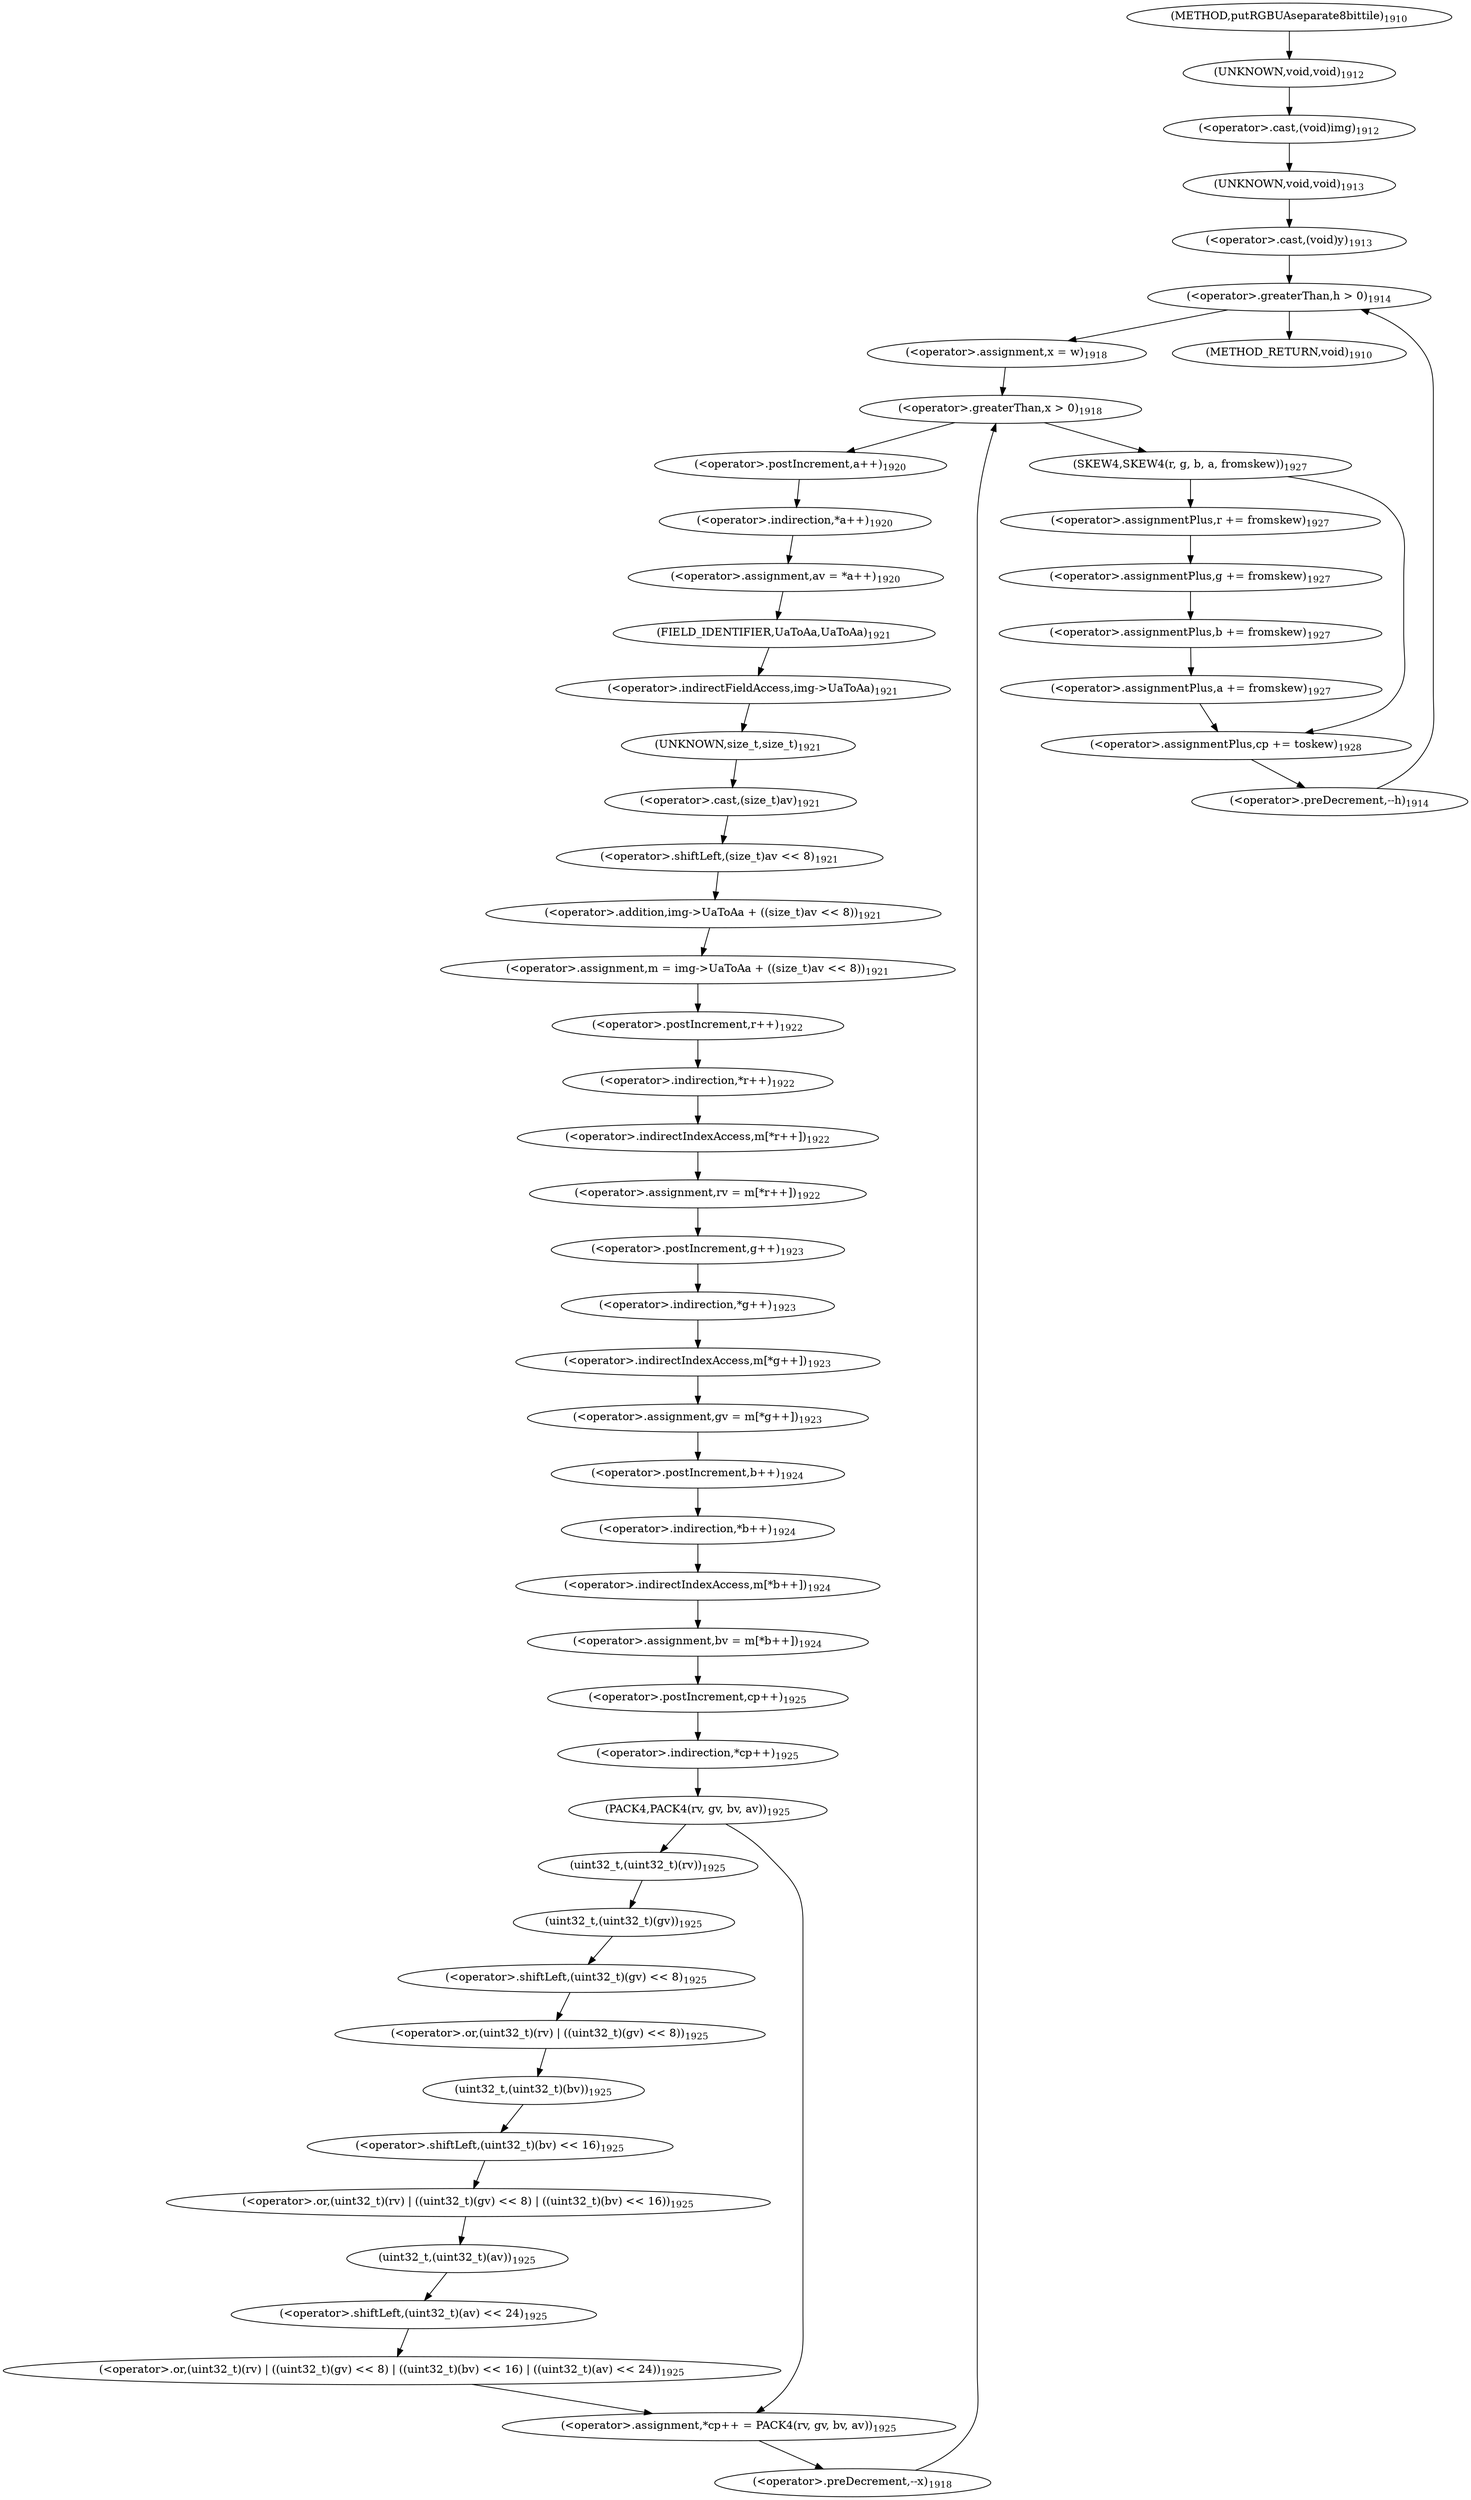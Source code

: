 digraph "putRGBUAseparate8bittile" {  
"54521" [label = <(&lt;operator&gt;.cast,(void)img)<SUB>1912</SUB>> ]
"54524" [label = <(&lt;operator&gt;.cast,(void)y)<SUB>1913</SUB>> ]
"54522" [label = <(UNKNOWN,void,void)<SUB>1912</SUB>> ]
"54525" [label = <(UNKNOWN,void,void)<SUB>1913</SUB>> ]
"54529" [label = <(&lt;operator&gt;.greaterThan,h &gt; 0)<SUB>1914</SUB>> ]
"54532" [label = <(&lt;operator&gt;.preDecrement,--h)<SUB>1914</SUB>> ]
"54615" [label = <(SKEW4,SKEW4(r, g, b, a, fromskew))<SUB>1927</SUB>> ]
"54635" [label = <(&lt;operator&gt;.assignmentPlus,cp += toskew)<SUB>1928</SUB>> ]
"54545" [label = <(&lt;operator&gt;.greaterThan,x &gt; 0)<SUB>1918</SUB>> ]
"54548" [label = <(&lt;operator&gt;.preDecrement,--x)<SUB>1918</SUB>> ]
"54542" [label = <(&lt;operator&gt;.assignment,x = w)<SUB>1918</SUB>> ]
"54551" [label = <(&lt;operator&gt;.assignment,av = *a++)<SUB>1920</SUB>> ]
"54556" [label = <(&lt;operator&gt;.assignment,m = img-&gt;UaToAa + ((size_t)av &lt;&lt; 8))<SUB>1921</SUB>> ]
"54567" [label = <(&lt;operator&gt;.assignment,rv = m[*r++])<SUB>1922</SUB>> ]
"54574" [label = <(&lt;operator&gt;.assignment,gv = m[*g++])<SUB>1923</SUB>> ]
"54581" [label = <(&lt;operator&gt;.assignment,bv = m[*b++])<SUB>1924</SUB>> ]
"54588" [label = <(&lt;operator&gt;.assignment,*cp++ = PACK4(rv, gv, bv, av))<SUB>1925</SUB>> ]
"54553" [label = <(&lt;operator&gt;.indirection,*a++)<SUB>1920</SUB>> ]
"54558" [label = <(&lt;operator&gt;.addition,img-&gt;UaToAa + ((size_t)av &lt;&lt; 8))<SUB>1921</SUB>> ]
"54569" [label = <(&lt;operator&gt;.indirectIndexAccess,m[*r++])<SUB>1922</SUB>> ]
"54576" [label = <(&lt;operator&gt;.indirectIndexAccess,m[*g++])<SUB>1923</SUB>> ]
"54583" [label = <(&lt;operator&gt;.indirectIndexAccess,m[*b++])<SUB>1924</SUB>> ]
"54589" [label = <(&lt;operator&gt;.indirection,*cp++)<SUB>1925</SUB>> ]
"54592" [label = <(PACK4,PACK4(rv, gv, bv, av))<SUB>1925</SUB>> ]
"54623" [label = <(&lt;operator&gt;.assignmentPlus,r += fromskew)<SUB>1927</SUB>> ]
"54626" [label = <(&lt;operator&gt;.assignmentPlus,g += fromskew)<SUB>1927</SUB>> ]
"54629" [label = <(&lt;operator&gt;.assignmentPlus,b += fromskew)<SUB>1927</SUB>> ]
"54632" [label = <(&lt;operator&gt;.assignmentPlus,a += fromskew)<SUB>1927</SUB>> ]
"54554" [label = <(&lt;operator&gt;.postIncrement,a++)<SUB>1920</SUB>> ]
"54559" [label = <(&lt;operator&gt;.indirectFieldAccess,img-&gt;UaToAa)<SUB>1921</SUB>> ]
"54562" [label = <(&lt;operator&gt;.shiftLeft,(size_t)av &lt;&lt; 8)<SUB>1921</SUB>> ]
"54571" [label = <(&lt;operator&gt;.indirection,*r++)<SUB>1922</SUB>> ]
"54578" [label = <(&lt;operator&gt;.indirection,*g++)<SUB>1923</SUB>> ]
"54585" [label = <(&lt;operator&gt;.indirection,*b++)<SUB>1924</SUB>> ]
"54590" [label = <(&lt;operator&gt;.postIncrement,cp++)<SUB>1925</SUB>> ]
"54561" [label = <(FIELD_IDENTIFIER,UaToAa,UaToAa)<SUB>1921</SUB>> ]
"54563" [label = <(&lt;operator&gt;.cast,(size_t)av)<SUB>1921</SUB>> ]
"54572" [label = <(&lt;operator&gt;.postIncrement,r++)<SUB>1922</SUB>> ]
"54579" [label = <(&lt;operator&gt;.postIncrement,g++)<SUB>1923</SUB>> ]
"54586" [label = <(&lt;operator&gt;.postIncrement,b++)<SUB>1924</SUB>> ]
"54598" [label = <(&lt;operator&gt;.or,(uint32_t)(rv) | ((uint32_t)(gv) &lt;&lt; 8) | ((uint32_t)(bv) &lt;&lt; 16) | ((uint32_t)(av) &lt;&lt; 24))<SUB>1925</SUB>> ]
"54564" [label = <(UNKNOWN,size_t,size_t)<SUB>1921</SUB>> ]
"54599" [label = <(&lt;operator&gt;.or,(uint32_t)(rv) | ((uint32_t)(gv) &lt;&lt; 8) | ((uint32_t)(bv) &lt;&lt; 16))<SUB>1925</SUB>> ]
"54611" [label = <(&lt;operator&gt;.shiftLeft,(uint32_t)(av) &lt;&lt; 24)<SUB>1925</SUB>> ]
"54600" [label = <(&lt;operator&gt;.or,(uint32_t)(rv) | ((uint32_t)(gv) &lt;&lt; 8))<SUB>1925</SUB>> ]
"54607" [label = <(&lt;operator&gt;.shiftLeft,(uint32_t)(bv) &lt;&lt; 16)<SUB>1925</SUB>> ]
"54612" [label = <(uint32_t,(uint32_t)(av))<SUB>1925</SUB>> ]
"54601" [label = <(uint32_t,(uint32_t)(rv))<SUB>1925</SUB>> ]
"54603" [label = <(&lt;operator&gt;.shiftLeft,(uint32_t)(gv) &lt;&lt; 8)<SUB>1925</SUB>> ]
"54608" [label = <(uint32_t,(uint32_t)(bv))<SUB>1925</SUB>> ]
"54604" [label = <(uint32_t,(uint32_t)(gv))<SUB>1925</SUB>> ]
"54507" [label = <(METHOD,putRGBUAseparate8bittile)<SUB>1910</SUB>> ]
"54638" [label = <(METHOD_RETURN,void)<SUB>1910</SUB>> ]
  "54521" -> "54525" 
  "54524" -> "54529" 
  "54522" -> "54521" 
  "54525" -> "54524" 
  "54529" -> "54638" 
  "54529" -> "54542" 
  "54532" -> "54529" 
  "54615" -> "54623" 
  "54615" -> "54635" 
  "54635" -> "54532" 
  "54545" -> "54554" 
  "54545" -> "54615" 
  "54548" -> "54545" 
  "54542" -> "54545" 
  "54551" -> "54561" 
  "54556" -> "54572" 
  "54567" -> "54579" 
  "54574" -> "54586" 
  "54581" -> "54590" 
  "54588" -> "54548" 
  "54553" -> "54551" 
  "54558" -> "54556" 
  "54569" -> "54567" 
  "54576" -> "54574" 
  "54583" -> "54581" 
  "54589" -> "54592" 
  "54592" -> "54588" 
  "54592" -> "54601" 
  "54623" -> "54626" 
  "54626" -> "54629" 
  "54629" -> "54632" 
  "54632" -> "54635" 
  "54554" -> "54553" 
  "54559" -> "54564" 
  "54562" -> "54558" 
  "54571" -> "54569" 
  "54578" -> "54576" 
  "54585" -> "54583" 
  "54590" -> "54589" 
  "54561" -> "54559" 
  "54563" -> "54562" 
  "54572" -> "54571" 
  "54579" -> "54578" 
  "54586" -> "54585" 
  "54598" -> "54588" 
  "54564" -> "54563" 
  "54599" -> "54612" 
  "54611" -> "54598" 
  "54600" -> "54608" 
  "54607" -> "54599" 
  "54612" -> "54611" 
  "54601" -> "54604" 
  "54603" -> "54600" 
  "54608" -> "54607" 
  "54604" -> "54603" 
  "54507" -> "54522" 
}
